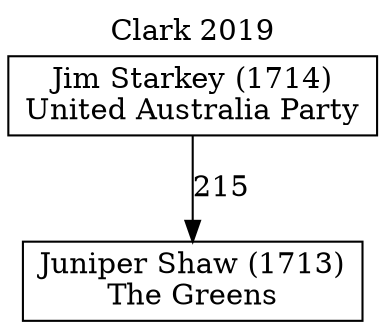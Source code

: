 // House preference flow
digraph "Juniper Shaw (1713)_Clark_2019" {
	graph [label="Clark 2019" labelloc=t mclimit=10]
	node [shape=box]
	"Jim Starkey (1714)" [label="Jim Starkey (1714)
United Australia Party"]
	"Juniper Shaw (1713)" [label="Juniper Shaw (1713)
The Greens"]
	"Jim Starkey (1714)" -> "Juniper Shaw (1713)" [label=215]
}
